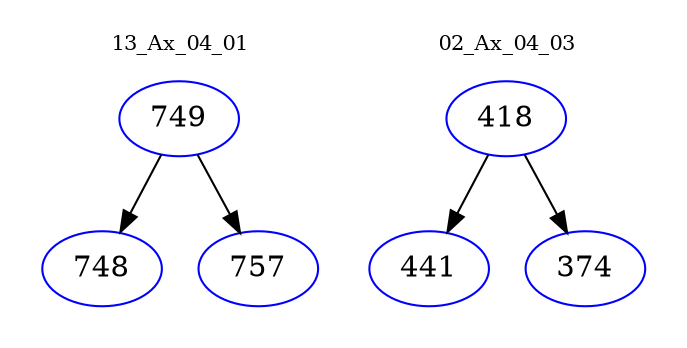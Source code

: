 digraph{
subgraph cluster_0 {
color = white
label = "13_Ax_04_01";
fontsize=10;
T0_749 [label="749", color="blue"]
T0_749 -> T0_748 [color="black"]
T0_748 [label="748", color="blue"]
T0_749 -> T0_757 [color="black"]
T0_757 [label="757", color="blue"]
}
subgraph cluster_1 {
color = white
label = "02_Ax_04_03";
fontsize=10;
T1_418 [label="418", color="blue"]
T1_418 -> T1_441 [color="black"]
T1_441 [label="441", color="blue"]
T1_418 -> T1_374 [color="black"]
T1_374 [label="374", color="blue"]
}
}

